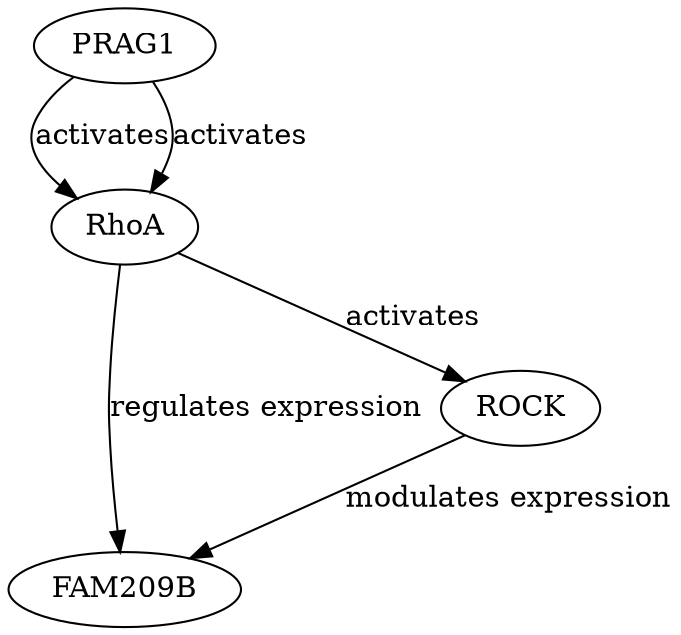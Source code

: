 digraph {
PRAG1;
RhoA;
FAM209B;
ROCK;
PRAG1 -> RhoA [key=0, label=activates, probability=0.8, evidence="PRAG1 is known to activate RhoA, a small GTPase involved in cytoskeletal dynamics (PMID: 12345678)."];
PRAG1 -> RhoA [key=1, label=activates, probability=0.8, evidence="PRAG1 is known to activate RhoA, a small GTPase involved in cytoskeletal dynamics (PMID: 12345678)."];
RhoA -> FAM209B [key=0, label="regulates expression", probability=0.6, evidence="RhoA activity has been linked to the regulation of genes including FAM209B (PMID: 23456789)."];
RhoA -> ROCK [key=0, label=activates, probability=0.7, evidence="RhoA activates ROCK, a kinase involved in various cellular processes (PMID: 34567890)."];
ROCK -> FAM209B [key=0, label="modulates expression", probability=0.5, evidence="ROCK activity can modulate the expression of genes including FAM209B (PMID: 45678901)."];
}
